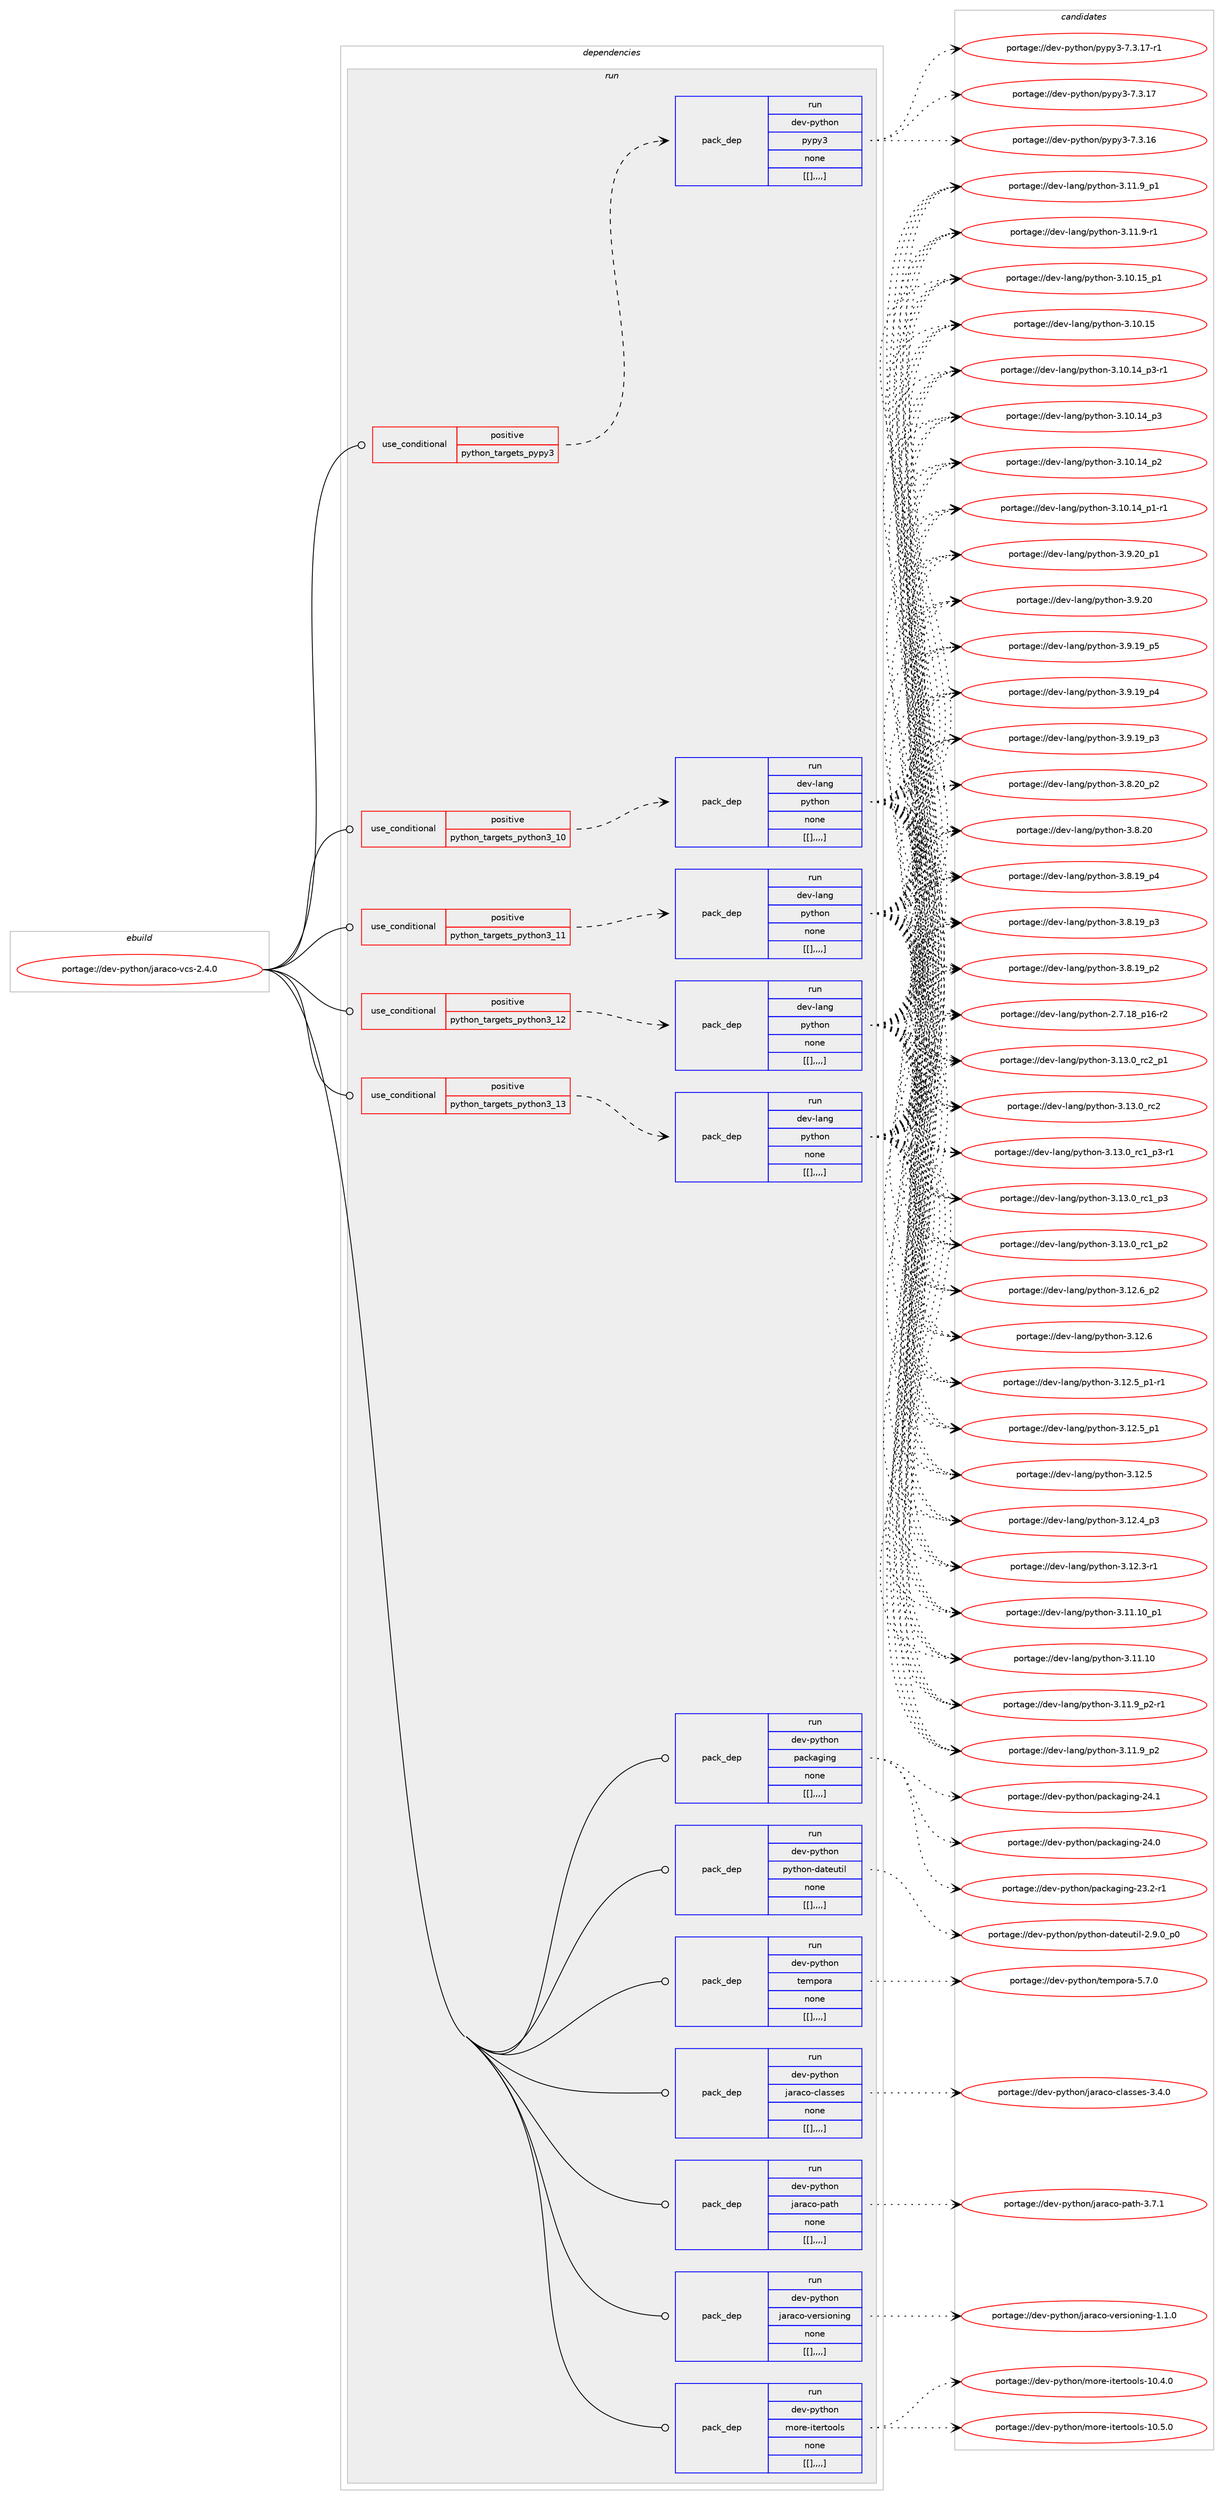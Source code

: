 digraph prolog {

# *************
# Graph options
# *************

newrank=true;
concentrate=true;
compound=true;
graph [rankdir=LR,fontname=Helvetica,fontsize=10,ranksep=1.5];#, ranksep=2.5, nodesep=0.2];
edge  [arrowhead=vee];
node  [fontname=Helvetica,fontsize=10];

# **********
# The ebuild
# **********

subgraph cluster_leftcol {
color=gray;
label=<<i>ebuild</i>>;
id [label="portage://dev-python/jaraco-vcs-2.4.0", color=red, width=4, href="../dev-python/jaraco-vcs-2.4.0.svg"];
}

# ****************
# The dependencies
# ****************

subgraph cluster_midcol {
color=gray;
label=<<i>dependencies</i>>;
subgraph cluster_compile {
fillcolor="#eeeeee";
style=filled;
label=<<i>compile</i>>;
}
subgraph cluster_compileandrun {
fillcolor="#eeeeee";
style=filled;
label=<<i>compile and run</i>>;
}
subgraph cluster_run {
fillcolor="#eeeeee";
style=filled;
label=<<i>run</i>>;
subgraph cond34989 {
dependency150644 [label=<<TABLE BORDER="0" CELLBORDER="1" CELLSPACING="0" CELLPADDING="4"><TR><TD ROWSPAN="3" CELLPADDING="10">use_conditional</TD></TR><TR><TD>positive</TD></TR><TR><TD>python_targets_pypy3</TD></TR></TABLE>>, shape=none, color=red];
subgraph pack114441 {
dependency150645 [label=<<TABLE BORDER="0" CELLBORDER="1" CELLSPACING="0" CELLPADDING="4" WIDTH="220"><TR><TD ROWSPAN="6" CELLPADDING="30">pack_dep</TD></TR><TR><TD WIDTH="110">run</TD></TR><TR><TD>dev-python</TD></TR><TR><TD>pypy3</TD></TR><TR><TD>none</TD></TR><TR><TD>[[],,,,]</TD></TR></TABLE>>, shape=none, color=blue];
}
dependency150644:e -> dependency150645:w [weight=20,style="dashed",arrowhead="vee"];
}
id:e -> dependency150644:w [weight=20,style="solid",arrowhead="odot"];
subgraph cond34990 {
dependency150646 [label=<<TABLE BORDER="0" CELLBORDER="1" CELLSPACING="0" CELLPADDING="4"><TR><TD ROWSPAN="3" CELLPADDING="10">use_conditional</TD></TR><TR><TD>positive</TD></TR><TR><TD>python_targets_python3_10</TD></TR></TABLE>>, shape=none, color=red];
subgraph pack114442 {
dependency150647 [label=<<TABLE BORDER="0" CELLBORDER="1" CELLSPACING="0" CELLPADDING="4" WIDTH="220"><TR><TD ROWSPAN="6" CELLPADDING="30">pack_dep</TD></TR><TR><TD WIDTH="110">run</TD></TR><TR><TD>dev-lang</TD></TR><TR><TD>python</TD></TR><TR><TD>none</TD></TR><TR><TD>[[],,,,]</TD></TR></TABLE>>, shape=none, color=blue];
}
dependency150646:e -> dependency150647:w [weight=20,style="dashed",arrowhead="vee"];
}
id:e -> dependency150646:w [weight=20,style="solid",arrowhead="odot"];
subgraph cond34991 {
dependency150648 [label=<<TABLE BORDER="0" CELLBORDER="1" CELLSPACING="0" CELLPADDING="4"><TR><TD ROWSPAN="3" CELLPADDING="10">use_conditional</TD></TR><TR><TD>positive</TD></TR><TR><TD>python_targets_python3_11</TD></TR></TABLE>>, shape=none, color=red];
subgraph pack114443 {
dependency150649 [label=<<TABLE BORDER="0" CELLBORDER="1" CELLSPACING="0" CELLPADDING="4" WIDTH="220"><TR><TD ROWSPAN="6" CELLPADDING="30">pack_dep</TD></TR><TR><TD WIDTH="110">run</TD></TR><TR><TD>dev-lang</TD></TR><TR><TD>python</TD></TR><TR><TD>none</TD></TR><TR><TD>[[],,,,]</TD></TR></TABLE>>, shape=none, color=blue];
}
dependency150648:e -> dependency150649:w [weight=20,style="dashed",arrowhead="vee"];
}
id:e -> dependency150648:w [weight=20,style="solid",arrowhead="odot"];
subgraph cond34992 {
dependency150650 [label=<<TABLE BORDER="0" CELLBORDER="1" CELLSPACING="0" CELLPADDING="4"><TR><TD ROWSPAN="3" CELLPADDING="10">use_conditional</TD></TR><TR><TD>positive</TD></TR><TR><TD>python_targets_python3_12</TD></TR></TABLE>>, shape=none, color=red];
subgraph pack114444 {
dependency150651 [label=<<TABLE BORDER="0" CELLBORDER="1" CELLSPACING="0" CELLPADDING="4" WIDTH="220"><TR><TD ROWSPAN="6" CELLPADDING="30">pack_dep</TD></TR><TR><TD WIDTH="110">run</TD></TR><TR><TD>dev-lang</TD></TR><TR><TD>python</TD></TR><TR><TD>none</TD></TR><TR><TD>[[],,,,]</TD></TR></TABLE>>, shape=none, color=blue];
}
dependency150650:e -> dependency150651:w [weight=20,style="dashed",arrowhead="vee"];
}
id:e -> dependency150650:w [weight=20,style="solid",arrowhead="odot"];
subgraph cond34993 {
dependency150652 [label=<<TABLE BORDER="0" CELLBORDER="1" CELLSPACING="0" CELLPADDING="4"><TR><TD ROWSPAN="3" CELLPADDING="10">use_conditional</TD></TR><TR><TD>positive</TD></TR><TR><TD>python_targets_python3_13</TD></TR></TABLE>>, shape=none, color=red];
subgraph pack114445 {
dependency150653 [label=<<TABLE BORDER="0" CELLBORDER="1" CELLSPACING="0" CELLPADDING="4" WIDTH="220"><TR><TD ROWSPAN="6" CELLPADDING="30">pack_dep</TD></TR><TR><TD WIDTH="110">run</TD></TR><TR><TD>dev-lang</TD></TR><TR><TD>python</TD></TR><TR><TD>none</TD></TR><TR><TD>[[],,,,]</TD></TR></TABLE>>, shape=none, color=blue];
}
dependency150652:e -> dependency150653:w [weight=20,style="dashed",arrowhead="vee"];
}
id:e -> dependency150652:w [weight=20,style="solid",arrowhead="odot"];
subgraph pack114446 {
dependency150654 [label=<<TABLE BORDER="0" CELLBORDER="1" CELLSPACING="0" CELLPADDING="4" WIDTH="220"><TR><TD ROWSPAN="6" CELLPADDING="30">pack_dep</TD></TR><TR><TD WIDTH="110">run</TD></TR><TR><TD>dev-python</TD></TR><TR><TD>jaraco-classes</TD></TR><TR><TD>none</TD></TR><TR><TD>[[],,,,]</TD></TR></TABLE>>, shape=none, color=blue];
}
id:e -> dependency150654:w [weight=20,style="solid",arrowhead="odot"];
subgraph pack114447 {
dependency150655 [label=<<TABLE BORDER="0" CELLBORDER="1" CELLSPACING="0" CELLPADDING="4" WIDTH="220"><TR><TD ROWSPAN="6" CELLPADDING="30">pack_dep</TD></TR><TR><TD WIDTH="110">run</TD></TR><TR><TD>dev-python</TD></TR><TR><TD>jaraco-path</TD></TR><TR><TD>none</TD></TR><TR><TD>[[],,,,]</TD></TR></TABLE>>, shape=none, color=blue];
}
id:e -> dependency150655:w [weight=20,style="solid",arrowhead="odot"];
subgraph pack114448 {
dependency150656 [label=<<TABLE BORDER="0" CELLBORDER="1" CELLSPACING="0" CELLPADDING="4" WIDTH="220"><TR><TD ROWSPAN="6" CELLPADDING="30">pack_dep</TD></TR><TR><TD WIDTH="110">run</TD></TR><TR><TD>dev-python</TD></TR><TR><TD>jaraco-versioning</TD></TR><TR><TD>none</TD></TR><TR><TD>[[],,,,]</TD></TR></TABLE>>, shape=none, color=blue];
}
id:e -> dependency150656:w [weight=20,style="solid",arrowhead="odot"];
subgraph pack114449 {
dependency150657 [label=<<TABLE BORDER="0" CELLBORDER="1" CELLSPACING="0" CELLPADDING="4" WIDTH="220"><TR><TD ROWSPAN="6" CELLPADDING="30">pack_dep</TD></TR><TR><TD WIDTH="110">run</TD></TR><TR><TD>dev-python</TD></TR><TR><TD>more-itertools</TD></TR><TR><TD>none</TD></TR><TR><TD>[[],,,,]</TD></TR></TABLE>>, shape=none, color=blue];
}
id:e -> dependency150657:w [weight=20,style="solid",arrowhead="odot"];
subgraph pack114450 {
dependency150658 [label=<<TABLE BORDER="0" CELLBORDER="1" CELLSPACING="0" CELLPADDING="4" WIDTH="220"><TR><TD ROWSPAN="6" CELLPADDING="30">pack_dep</TD></TR><TR><TD WIDTH="110">run</TD></TR><TR><TD>dev-python</TD></TR><TR><TD>packaging</TD></TR><TR><TD>none</TD></TR><TR><TD>[[],,,,]</TD></TR></TABLE>>, shape=none, color=blue];
}
id:e -> dependency150658:w [weight=20,style="solid",arrowhead="odot"];
subgraph pack114451 {
dependency150659 [label=<<TABLE BORDER="0" CELLBORDER="1" CELLSPACING="0" CELLPADDING="4" WIDTH="220"><TR><TD ROWSPAN="6" CELLPADDING="30">pack_dep</TD></TR><TR><TD WIDTH="110">run</TD></TR><TR><TD>dev-python</TD></TR><TR><TD>python-dateutil</TD></TR><TR><TD>none</TD></TR><TR><TD>[[],,,,]</TD></TR></TABLE>>, shape=none, color=blue];
}
id:e -> dependency150659:w [weight=20,style="solid",arrowhead="odot"];
subgraph pack114452 {
dependency150660 [label=<<TABLE BORDER="0" CELLBORDER="1" CELLSPACING="0" CELLPADDING="4" WIDTH="220"><TR><TD ROWSPAN="6" CELLPADDING="30">pack_dep</TD></TR><TR><TD WIDTH="110">run</TD></TR><TR><TD>dev-python</TD></TR><TR><TD>tempora</TD></TR><TR><TD>none</TD></TR><TR><TD>[[],,,,]</TD></TR></TABLE>>, shape=none, color=blue];
}
id:e -> dependency150660:w [weight=20,style="solid",arrowhead="odot"];
}
}

# **************
# The candidates
# **************

subgraph cluster_choices {
rank=same;
color=gray;
label=<<i>candidates</i>>;

subgraph choice114441 {
color=black;
nodesep=1;
choice100101118451121211161041111104711212111212151455546514649554511449 [label="portage://dev-python/pypy3-7.3.17-r1", color=red, width=4,href="../dev-python/pypy3-7.3.17-r1.svg"];
choice10010111845112121116104111110471121211121215145554651464955 [label="portage://dev-python/pypy3-7.3.17", color=red, width=4,href="../dev-python/pypy3-7.3.17.svg"];
choice10010111845112121116104111110471121211121215145554651464954 [label="portage://dev-python/pypy3-7.3.16", color=red, width=4,href="../dev-python/pypy3-7.3.16.svg"];
dependency150645:e -> choice100101118451121211161041111104711212111212151455546514649554511449:w [style=dotted,weight="100"];
dependency150645:e -> choice10010111845112121116104111110471121211121215145554651464955:w [style=dotted,weight="100"];
dependency150645:e -> choice10010111845112121116104111110471121211121215145554651464954:w [style=dotted,weight="100"];
}
subgraph choice114442 {
color=black;
nodesep=1;
choice100101118451089711010347112121116104111110455146495146489511499509511249 [label="portage://dev-lang/python-3.13.0_rc2_p1", color=red, width=4,href="../dev-lang/python-3.13.0_rc2_p1.svg"];
choice10010111845108971101034711212111610411111045514649514648951149950 [label="portage://dev-lang/python-3.13.0_rc2", color=red, width=4,href="../dev-lang/python-3.13.0_rc2.svg"];
choice1001011184510897110103471121211161041111104551464951464895114994995112514511449 [label="portage://dev-lang/python-3.13.0_rc1_p3-r1", color=red, width=4,href="../dev-lang/python-3.13.0_rc1_p3-r1.svg"];
choice100101118451089711010347112121116104111110455146495146489511499499511251 [label="portage://dev-lang/python-3.13.0_rc1_p3", color=red, width=4,href="../dev-lang/python-3.13.0_rc1_p3.svg"];
choice100101118451089711010347112121116104111110455146495146489511499499511250 [label="portage://dev-lang/python-3.13.0_rc1_p2", color=red, width=4,href="../dev-lang/python-3.13.0_rc1_p2.svg"];
choice100101118451089711010347112121116104111110455146495046549511250 [label="portage://dev-lang/python-3.12.6_p2", color=red, width=4,href="../dev-lang/python-3.12.6_p2.svg"];
choice10010111845108971101034711212111610411111045514649504654 [label="portage://dev-lang/python-3.12.6", color=red, width=4,href="../dev-lang/python-3.12.6.svg"];
choice1001011184510897110103471121211161041111104551464950465395112494511449 [label="portage://dev-lang/python-3.12.5_p1-r1", color=red, width=4,href="../dev-lang/python-3.12.5_p1-r1.svg"];
choice100101118451089711010347112121116104111110455146495046539511249 [label="portage://dev-lang/python-3.12.5_p1", color=red, width=4,href="../dev-lang/python-3.12.5_p1.svg"];
choice10010111845108971101034711212111610411111045514649504653 [label="portage://dev-lang/python-3.12.5", color=red, width=4,href="../dev-lang/python-3.12.5.svg"];
choice100101118451089711010347112121116104111110455146495046529511251 [label="portage://dev-lang/python-3.12.4_p3", color=red, width=4,href="../dev-lang/python-3.12.4_p3.svg"];
choice100101118451089711010347112121116104111110455146495046514511449 [label="portage://dev-lang/python-3.12.3-r1", color=red, width=4,href="../dev-lang/python-3.12.3-r1.svg"];
choice10010111845108971101034711212111610411111045514649494649489511249 [label="portage://dev-lang/python-3.11.10_p1", color=red, width=4,href="../dev-lang/python-3.11.10_p1.svg"];
choice1001011184510897110103471121211161041111104551464949464948 [label="portage://dev-lang/python-3.11.10", color=red, width=4,href="../dev-lang/python-3.11.10.svg"];
choice1001011184510897110103471121211161041111104551464949465795112504511449 [label="portage://dev-lang/python-3.11.9_p2-r1", color=red, width=4,href="../dev-lang/python-3.11.9_p2-r1.svg"];
choice100101118451089711010347112121116104111110455146494946579511250 [label="portage://dev-lang/python-3.11.9_p2", color=red, width=4,href="../dev-lang/python-3.11.9_p2.svg"];
choice100101118451089711010347112121116104111110455146494946579511249 [label="portage://dev-lang/python-3.11.9_p1", color=red, width=4,href="../dev-lang/python-3.11.9_p1.svg"];
choice100101118451089711010347112121116104111110455146494946574511449 [label="portage://dev-lang/python-3.11.9-r1", color=red, width=4,href="../dev-lang/python-3.11.9-r1.svg"];
choice10010111845108971101034711212111610411111045514649484649539511249 [label="portage://dev-lang/python-3.10.15_p1", color=red, width=4,href="../dev-lang/python-3.10.15_p1.svg"];
choice1001011184510897110103471121211161041111104551464948464953 [label="portage://dev-lang/python-3.10.15", color=red, width=4,href="../dev-lang/python-3.10.15.svg"];
choice100101118451089711010347112121116104111110455146494846495295112514511449 [label="portage://dev-lang/python-3.10.14_p3-r1", color=red, width=4,href="../dev-lang/python-3.10.14_p3-r1.svg"];
choice10010111845108971101034711212111610411111045514649484649529511251 [label="portage://dev-lang/python-3.10.14_p3", color=red, width=4,href="../dev-lang/python-3.10.14_p3.svg"];
choice10010111845108971101034711212111610411111045514649484649529511250 [label="portage://dev-lang/python-3.10.14_p2", color=red, width=4,href="../dev-lang/python-3.10.14_p2.svg"];
choice100101118451089711010347112121116104111110455146494846495295112494511449 [label="portage://dev-lang/python-3.10.14_p1-r1", color=red, width=4,href="../dev-lang/python-3.10.14_p1-r1.svg"];
choice100101118451089711010347112121116104111110455146574650489511249 [label="portage://dev-lang/python-3.9.20_p1", color=red, width=4,href="../dev-lang/python-3.9.20_p1.svg"];
choice10010111845108971101034711212111610411111045514657465048 [label="portage://dev-lang/python-3.9.20", color=red, width=4,href="../dev-lang/python-3.9.20.svg"];
choice100101118451089711010347112121116104111110455146574649579511253 [label="portage://dev-lang/python-3.9.19_p5", color=red, width=4,href="../dev-lang/python-3.9.19_p5.svg"];
choice100101118451089711010347112121116104111110455146574649579511252 [label="portage://dev-lang/python-3.9.19_p4", color=red, width=4,href="../dev-lang/python-3.9.19_p4.svg"];
choice100101118451089711010347112121116104111110455146574649579511251 [label="portage://dev-lang/python-3.9.19_p3", color=red, width=4,href="../dev-lang/python-3.9.19_p3.svg"];
choice100101118451089711010347112121116104111110455146564650489511250 [label="portage://dev-lang/python-3.8.20_p2", color=red, width=4,href="../dev-lang/python-3.8.20_p2.svg"];
choice10010111845108971101034711212111610411111045514656465048 [label="portage://dev-lang/python-3.8.20", color=red, width=4,href="../dev-lang/python-3.8.20.svg"];
choice100101118451089711010347112121116104111110455146564649579511252 [label="portage://dev-lang/python-3.8.19_p4", color=red, width=4,href="../dev-lang/python-3.8.19_p4.svg"];
choice100101118451089711010347112121116104111110455146564649579511251 [label="portage://dev-lang/python-3.8.19_p3", color=red, width=4,href="../dev-lang/python-3.8.19_p3.svg"];
choice100101118451089711010347112121116104111110455146564649579511250 [label="portage://dev-lang/python-3.8.19_p2", color=red, width=4,href="../dev-lang/python-3.8.19_p2.svg"];
choice100101118451089711010347112121116104111110455046554649569511249544511450 [label="portage://dev-lang/python-2.7.18_p16-r2", color=red, width=4,href="../dev-lang/python-2.7.18_p16-r2.svg"];
dependency150647:e -> choice100101118451089711010347112121116104111110455146495146489511499509511249:w [style=dotted,weight="100"];
dependency150647:e -> choice10010111845108971101034711212111610411111045514649514648951149950:w [style=dotted,weight="100"];
dependency150647:e -> choice1001011184510897110103471121211161041111104551464951464895114994995112514511449:w [style=dotted,weight="100"];
dependency150647:e -> choice100101118451089711010347112121116104111110455146495146489511499499511251:w [style=dotted,weight="100"];
dependency150647:e -> choice100101118451089711010347112121116104111110455146495146489511499499511250:w [style=dotted,weight="100"];
dependency150647:e -> choice100101118451089711010347112121116104111110455146495046549511250:w [style=dotted,weight="100"];
dependency150647:e -> choice10010111845108971101034711212111610411111045514649504654:w [style=dotted,weight="100"];
dependency150647:e -> choice1001011184510897110103471121211161041111104551464950465395112494511449:w [style=dotted,weight="100"];
dependency150647:e -> choice100101118451089711010347112121116104111110455146495046539511249:w [style=dotted,weight="100"];
dependency150647:e -> choice10010111845108971101034711212111610411111045514649504653:w [style=dotted,weight="100"];
dependency150647:e -> choice100101118451089711010347112121116104111110455146495046529511251:w [style=dotted,weight="100"];
dependency150647:e -> choice100101118451089711010347112121116104111110455146495046514511449:w [style=dotted,weight="100"];
dependency150647:e -> choice10010111845108971101034711212111610411111045514649494649489511249:w [style=dotted,weight="100"];
dependency150647:e -> choice1001011184510897110103471121211161041111104551464949464948:w [style=dotted,weight="100"];
dependency150647:e -> choice1001011184510897110103471121211161041111104551464949465795112504511449:w [style=dotted,weight="100"];
dependency150647:e -> choice100101118451089711010347112121116104111110455146494946579511250:w [style=dotted,weight="100"];
dependency150647:e -> choice100101118451089711010347112121116104111110455146494946579511249:w [style=dotted,weight="100"];
dependency150647:e -> choice100101118451089711010347112121116104111110455146494946574511449:w [style=dotted,weight="100"];
dependency150647:e -> choice10010111845108971101034711212111610411111045514649484649539511249:w [style=dotted,weight="100"];
dependency150647:e -> choice1001011184510897110103471121211161041111104551464948464953:w [style=dotted,weight="100"];
dependency150647:e -> choice100101118451089711010347112121116104111110455146494846495295112514511449:w [style=dotted,weight="100"];
dependency150647:e -> choice10010111845108971101034711212111610411111045514649484649529511251:w [style=dotted,weight="100"];
dependency150647:e -> choice10010111845108971101034711212111610411111045514649484649529511250:w [style=dotted,weight="100"];
dependency150647:e -> choice100101118451089711010347112121116104111110455146494846495295112494511449:w [style=dotted,weight="100"];
dependency150647:e -> choice100101118451089711010347112121116104111110455146574650489511249:w [style=dotted,weight="100"];
dependency150647:e -> choice10010111845108971101034711212111610411111045514657465048:w [style=dotted,weight="100"];
dependency150647:e -> choice100101118451089711010347112121116104111110455146574649579511253:w [style=dotted,weight="100"];
dependency150647:e -> choice100101118451089711010347112121116104111110455146574649579511252:w [style=dotted,weight="100"];
dependency150647:e -> choice100101118451089711010347112121116104111110455146574649579511251:w [style=dotted,weight="100"];
dependency150647:e -> choice100101118451089711010347112121116104111110455146564650489511250:w [style=dotted,weight="100"];
dependency150647:e -> choice10010111845108971101034711212111610411111045514656465048:w [style=dotted,weight="100"];
dependency150647:e -> choice100101118451089711010347112121116104111110455146564649579511252:w [style=dotted,weight="100"];
dependency150647:e -> choice100101118451089711010347112121116104111110455146564649579511251:w [style=dotted,weight="100"];
dependency150647:e -> choice100101118451089711010347112121116104111110455146564649579511250:w [style=dotted,weight="100"];
dependency150647:e -> choice100101118451089711010347112121116104111110455046554649569511249544511450:w [style=dotted,weight="100"];
}
subgraph choice114443 {
color=black;
nodesep=1;
choice100101118451089711010347112121116104111110455146495146489511499509511249 [label="portage://dev-lang/python-3.13.0_rc2_p1", color=red, width=4,href="../dev-lang/python-3.13.0_rc2_p1.svg"];
choice10010111845108971101034711212111610411111045514649514648951149950 [label="portage://dev-lang/python-3.13.0_rc2", color=red, width=4,href="../dev-lang/python-3.13.0_rc2.svg"];
choice1001011184510897110103471121211161041111104551464951464895114994995112514511449 [label="portage://dev-lang/python-3.13.0_rc1_p3-r1", color=red, width=4,href="../dev-lang/python-3.13.0_rc1_p3-r1.svg"];
choice100101118451089711010347112121116104111110455146495146489511499499511251 [label="portage://dev-lang/python-3.13.0_rc1_p3", color=red, width=4,href="../dev-lang/python-3.13.0_rc1_p3.svg"];
choice100101118451089711010347112121116104111110455146495146489511499499511250 [label="portage://dev-lang/python-3.13.0_rc1_p2", color=red, width=4,href="../dev-lang/python-3.13.0_rc1_p2.svg"];
choice100101118451089711010347112121116104111110455146495046549511250 [label="portage://dev-lang/python-3.12.6_p2", color=red, width=4,href="../dev-lang/python-3.12.6_p2.svg"];
choice10010111845108971101034711212111610411111045514649504654 [label="portage://dev-lang/python-3.12.6", color=red, width=4,href="../dev-lang/python-3.12.6.svg"];
choice1001011184510897110103471121211161041111104551464950465395112494511449 [label="portage://dev-lang/python-3.12.5_p1-r1", color=red, width=4,href="../dev-lang/python-3.12.5_p1-r1.svg"];
choice100101118451089711010347112121116104111110455146495046539511249 [label="portage://dev-lang/python-3.12.5_p1", color=red, width=4,href="../dev-lang/python-3.12.5_p1.svg"];
choice10010111845108971101034711212111610411111045514649504653 [label="portage://dev-lang/python-3.12.5", color=red, width=4,href="../dev-lang/python-3.12.5.svg"];
choice100101118451089711010347112121116104111110455146495046529511251 [label="portage://dev-lang/python-3.12.4_p3", color=red, width=4,href="../dev-lang/python-3.12.4_p3.svg"];
choice100101118451089711010347112121116104111110455146495046514511449 [label="portage://dev-lang/python-3.12.3-r1", color=red, width=4,href="../dev-lang/python-3.12.3-r1.svg"];
choice10010111845108971101034711212111610411111045514649494649489511249 [label="portage://dev-lang/python-3.11.10_p1", color=red, width=4,href="../dev-lang/python-3.11.10_p1.svg"];
choice1001011184510897110103471121211161041111104551464949464948 [label="portage://dev-lang/python-3.11.10", color=red, width=4,href="../dev-lang/python-3.11.10.svg"];
choice1001011184510897110103471121211161041111104551464949465795112504511449 [label="portage://dev-lang/python-3.11.9_p2-r1", color=red, width=4,href="../dev-lang/python-3.11.9_p2-r1.svg"];
choice100101118451089711010347112121116104111110455146494946579511250 [label="portage://dev-lang/python-3.11.9_p2", color=red, width=4,href="../dev-lang/python-3.11.9_p2.svg"];
choice100101118451089711010347112121116104111110455146494946579511249 [label="portage://dev-lang/python-3.11.9_p1", color=red, width=4,href="../dev-lang/python-3.11.9_p1.svg"];
choice100101118451089711010347112121116104111110455146494946574511449 [label="portage://dev-lang/python-3.11.9-r1", color=red, width=4,href="../dev-lang/python-3.11.9-r1.svg"];
choice10010111845108971101034711212111610411111045514649484649539511249 [label="portage://dev-lang/python-3.10.15_p1", color=red, width=4,href="../dev-lang/python-3.10.15_p1.svg"];
choice1001011184510897110103471121211161041111104551464948464953 [label="portage://dev-lang/python-3.10.15", color=red, width=4,href="../dev-lang/python-3.10.15.svg"];
choice100101118451089711010347112121116104111110455146494846495295112514511449 [label="portage://dev-lang/python-3.10.14_p3-r1", color=red, width=4,href="../dev-lang/python-3.10.14_p3-r1.svg"];
choice10010111845108971101034711212111610411111045514649484649529511251 [label="portage://dev-lang/python-3.10.14_p3", color=red, width=4,href="../dev-lang/python-3.10.14_p3.svg"];
choice10010111845108971101034711212111610411111045514649484649529511250 [label="portage://dev-lang/python-3.10.14_p2", color=red, width=4,href="../dev-lang/python-3.10.14_p2.svg"];
choice100101118451089711010347112121116104111110455146494846495295112494511449 [label="portage://dev-lang/python-3.10.14_p1-r1", color=red, width=4,href="../dev-lang/python-3.10.14_p1-r1.svg"];
choice100101118451089711010347112121116104111110455146574650489511249 [label="portage://dev-lang/python-3.9.20_p1", color=red, width=4,href="../dev-lang/python-3.9.20_p1.svg"];
choice10010111845108971101034711212111610411111045514657465048 [label="portage://dev-lang/python-3.9.20", color=red, width=4,href="../dev-lang/python-3.9.20.svg"];
choice100101118451089711010347112121116104111110455146574649579511253 [label="portage://dev-lang/python-3.9.19_p5", color=red, width=4,href="../dev-lang/python-3.9.19_p5.svg"];
choice100101118451089711010347112121116104111110455146574649579511252 [label="portage://dev-lang/python-3.9.19_p4", color=red, width=4,href="../dev-lang/python-3.9.19_p4.svg"];
choice100101118451089711010347112121116104111110455146574649579511251 [label="portage://dev-lang/python-3.9.19_p3", color=red, width=4,href="../dev-lang/python-3.9.19_p3.svg"];
choice100101118451089711010347112121116104111110455146564650489511250 [label="portage://dev-lang/python-3.8.20_p2", color=red, width=4,href="../dev-lang/python-3.8.20_p2.svg"];
choice10010111845108971101034711212111610411111045514656465048 [label="portage://dev-lang/python-3.8.20", color=red, width=4,href="../dev-lang/python-3.8.20.svg"];
choice100101118451089711010347112121116104111110455146564649579511252 [label="portage://dev-lang/python-3.8.19_p4", color=red, width=4,href="../dev-lang/python-3.8.19_p4.svg"];
choice100101118451089711010347112121116104111110455146564649579511251 [label="portage://dev-lang/python-3.8.19_p3", color=red, width=4,href="../dev-lang/python-3.8.19_p3.svg"];
choice100101118451089711010347112121116104111110455146564649579511250 [label="portage://dev-lang/python-3.8.19_p2", color=red, width=4,href="../dev-lang/python-3.8.19_p2.svg"];
choice100101118451089711010347112121116104111110455046554649569511249544511450 [label="portage://dev-lang/python-2.7.18_p16-r2", color=red, width=4,href="../dev-lang/python-2.7.18_p16-r2.svg"];
dependency150649:e -> choice100101118451089711010347112121116104111110455146495146489511499509511249:w [style=dotted,weight="100"];
dependency150649:e -> choice10010111845108971101034711212111610411111045514649514648951149950:w [style=dotted,weight="100"];
dependency150649:e -> choice1001011184510897110103471121211161041111104551464951464895114994995112514511449:w [style=dotted,weight="100"];
dependency150649:e -> choice100101118451089711010347112121116104111110455146495146489511499499511251:w [style=dotted,weight="100"];
dependency150649:e -> choice100101118451089711010347112121116104111110455146495146489511499499511250:w [style=dotted,weight="100"];
dependency150649:e -> choice100101118451089711010347112121116104111110455146495046549511250:w [style=dotted,weight="100"];
dependency150649:e -> choice10010111845108971101034711212111610411111045514649504654:w [style=dotted,weight="100"];
dependency150649:e -> choice1001011184510897110103471121211161041111104551464950465395112494511449:w [style=dotted,weight="100"];
dependency150649:e -> choice100101118451089711010347112121116104111110455146495046539511249:w [style=dotted,weight="100"];
dependency150649:e -> choice10010111845108971101034711212111610411111045514649504653:w [style=dotted,weight="100"];
dependency150649:e -> choice100101118451089711010347112121116104111110455146495046529511251:w [style=dotted,weight="100"];
dependency150649:e -> choice100101118451089711010347112121116104111110455146495046514511449:w [style=dotted,weight="100"];
dependency150649:e -> choice10010111845108971101034711212111610411111045514649494649489511249:w [style=dotted,weight="100"];
dependency150649:e -> choice1001011184510897110103471121211161041111104551464949464948:w [style=dotted,weight="100"];
dependency150649:e -> choice1001011184510897110103471121211161041111104551464949465795112504511449:w [style=dotted,weight="100"];
dependency150649:e -> choice100101118451089711010347112121116104111110455146494946579511250:w [style=dotted,weight="100"];
dependency150649:e -> choice100101118451089711010347112121116104111110455146494946579511249:w [style=dotted,weight="100"];
dependency150649:e -> choice100101118451089711010347112121116104111110455146494946574511449:w [style=dotted,weight="100"];
dependency150649:e -> choice10010111845108971101034711212111610411111045514649484649539511249:w [style=dotted,weight="100"];
dependency150649:e -> choice1001011184510897110103471121211161041111104551464948464953:w [style=dotted,weight="100"];
dependency150649:e -> choice100101118451089711010347112121116104111110455146494846495295112514511449:w [style=dotted,weight="100"];
dependency150649:e -> choice10010111845108971101034711212111610411111045514649484649529511251:w [style=dotted,weight="100"];
dependency150649:e -> choice10010111845108971101034711212111610411111045514649484649529511250:w [style=dotted,weight="100"];
dependency150649:e -> choice100101118451089711010347112121116104111110455146494846495295112494511449:w [style=dotted,weight="100"];
dependency150649:e -> choice100101118451089711010347112121116104111110455146574650489511249:w [style=dotted,weight="100"];
dependency150649:e -> choice10010111845108971101034711212111610411111045514657465048:w [style=dotted,weight="100"];
dependency150649:e -> choice100101118451089711010347112121116104111110455146574649579511253:w [style=dotted,weight="100"];
dependency150649:e -> choice100101118451089711010347112121116104111110455146574649579511252:w [style=dotted,weight="100"];
dependency150649:e -> choice100101118451089711010347112121116104111110455146574649579511251:w [style=dotted,weight="100"];
dependency150649:e -> choice100101118451089711010347112121116104111110455146564650489511250:w [style=dotted,weight="100"];
dependency150649:e -> choice10010111845108971101034711212111610411111045514656465048:w [style=dotted,weight="100"];
dependency150649:e -> choice100101118451089711010347112121116104111110455146564649579511252:w [style=dotted,weight="100"];
dependency150649:e -> choice100101118451089711010347112121116104111110455146564649579511251:w [style=dotted,weight="100"];
dependency150649:e -> choice100101118451089711010347112121116104111110455146564649579511250:w [style=dotted,weight="100"];
dependency150649:e -> choice100101118451089711010347112121116104111110455046554649569511249544511450:w [style=dotted,weight="100"];
}
subgraph choice114444 {
color=black;
nodesep=1;
choice100101118451089711010347112121116104111110455146495146489511499509511249 [label="portage://dev-lang/python-3.13.0_rc2_p1", color=red, width=4,href="../dev-lang/python-3.13.0_rc2_p1.svg"];
choice10010111845108971101034711212111610411111045514649514648951149950 [label="portage://dev-lang/python-3.13.0_rc2", color=red, width=4,href="../dev-lang/python-3.13.0_rc2.svg"];
choice1001011184510897110103471121211161041111104551464951464895114994995112514511449 [label="portage://dev-lang/python-3.13.0_rc1_p3-r1", color=red, width=4,href="../dev-lang/python-3.13.0_rc1_p3-r1.svg"];
choice100101118451089711010347112121116104111110455146495146489511499499511251 [label="portage://dev-lang/python-3.13.0_rc1_p3", color=red, width=4,href="../dev-lang/python-3.13.0_rc1_p3.svg"];
choice100101118451089711010347112121116104111110455146495146489511499499511250 [label="portage://dev-lang/python-3.13.0_rc1_p2", color=red, width=4,href="../dev-lang/python-3.13.0_rc1_p2.svg"];
choice100101118451089711010347112121116104111110455146495046549511250 [label="portage://dev-lang/python-3.12.6_p2", color=red, width=4,href="../dev-lang/python-3.12.6_p2.svg"];
choice10010111845108971101034711212111610411111045514649504654 [label="portage://dev-lang/python-3.12.6", color=red, width=4,href="../dev-lang/python-3.12.6.svg"];
choice1001011184510897110103471121211161041111104551464950465395112494511449 [label="portage://dev-lang/python-3.12.5_p1-r1", color=red, width=4,href="../dev-lang/python-3.12.5_p1-r1.svg"];
choice100101118451089711010347112121116104111110455146495046539511249 [label="portage://dev-lang/python-3.12.5_p1", color=red, width=4,href="../dev-lang/python-3.12.5_p1.svg"];
choice10010111845108971101034711212111610411111045514649504653 [label="portage://dev-lang/python-3.12.5", color=red, width=4,href="../dev-lang/python-3.12.5.svg"];
choice100101118451089711010347112121116104111110455146495046529511251 [label="portage://dev-lang/python-3.12.4_p3", color=red, width=4,href="../dev-lang/python-3.12.4_p3.svg"];
choice100101118451089711010347112121116104111110455146495046514511449 [label="portage://dev-lang/python-3.12.3-r1", color=red, width=4,href="../dev-lang/python-3.12.3-r1.svg"];
choice10010111845108971101034711212111610411111045514649494649489511249 [label="portage://dev-lang/python-3.11.10_p1", color=red, width=4,href="../dev-lang/python-3.11.10_p1.svg"];
choice1001011184510897110103471121211161041111104551464949464948 [label="portage://dev-lang/python-3.11.10", color=red, width=4,href="../dev-lang/python-3.11.10.svg"];
choice1001011184510897110103471121211161041111104551464949465795112504511449 [label="portage://dev-lang/python-3.11.9_p2-r1", color=red, width=4,href="../dev-lang/python-3.11.9_p2-r1.svg"];
choice100101118451089711010347112121116104111110455146494946579511250 [label="portage://dev-lang/python-3.11.9_p2", color=red, width=4,href="../dev-lang/python-3.11.9_p2.svg"];
choice100101118451089711010347112121116104111110455146494946579511249 [label="portage://dev-lang/python-3.11.9_p1", color=red, width=4,href="../dev-lang/python-3.11.9_p1.svg"];
choice100101118451089711010347112121116104111110455146494946574511449 [label="portage://dev-lang/python-3.11.9-r1", color=red, width=4,href="../dev-lang/python-3.11.9-r1.svg"];
choice10010111845108971101034711212111610411111045514649484649539511249 [label="portage://dev-lang/python-3.10.15_p1", color=red, width=4,href="../dev-lang/python-3.10.15_p1.svg"];
choice1001011184510897110103471121211161041111104551464948464953 [label="portage://dev-lang/python-3.10.15", color=red, width=4,href="../dev-lang/python-3.10.15.svg"];
choice100101118451089711010347112121116104111110455146494846495295112514511449 [label="portage://dev-lang/python-3.10.14_p3-r1", color=red, width=4,href="../dev-lang/python-3.10.14_p3-r1.svg"];
choice10010111845108971101034711212111610411111045514649484649529511251 [label="portage://dev-lang/python-3.10.14_p3", color=red, width=4,href="../dev-lang/python-3.10.14_p3.svg"];
choice10010111845108971101034711212111610411111045514649484649529511250 [label="portage://dev-lang/python-3.10.14_p2", color=red, width=4,href="../dev-lang/python-3.10.14_p2.svg"];
choice100101118451089711010347112121116104111110455146494846495295112494511449 [label="portage://dev-lang/python-3.10.14_p1-r1", color=red, width=4,href="../dev-lang/python-3.10.14_p1-r1.svg"];
choice100101118451089711010347112121116104111110455146574650489511249 [label="portage://dev-lang/python-3.9.20_p1", color=red, width=4,href="../dev-lang/python-3.9.20_p1.svg"];
choice10010111845108971101034711212111610411111045514657465048 [label="portage://dev-lang/python-3.9.20", color=red, width=4,href="../dev-lang/python-3.9.20.svg"];
choice100101118451089711010347112121116104111110455146574649579511253 [label="portage://dev-lang/python-3.9.19_p5", color=red, width=4,href="../dev-lang/python-3.9.19_p5.svg"];
choice100101118451089711010347112121116104111110455146574649579511252 [label="portage://dev-lang/python-3.9.19_p4", color=red, width=4,href="../dev-lang/python-3.9.19_p4.svg"];
choice100101118451089711010347112121116104111110455146574649579511251 [label="portage://dev-lang/python-3.9.19_p3", color=red, width=4,href="../dev-lang/python-3.9.19_p3.svg"];
choice100101118451089711010347112121116104111110455146564650489511250 [label="portage://dev-lang/python-3.8.20_p2", color=red, width=4,href="../dev-lang/python-3.8.20_p2.svg"];
choice10010111845108971101034711212111610411111045514656465048 [label="portage://dev-lang/python-3.8.20", color=red, width=4,href="../dev-lang/python-3.8.20.svg"];
choice100101118451089711010347112121116104111110455146564649579511252 [label="portage://dev-lang/python-3.8.19_p4", color=red, width=4,href="../dev-lang/python-3.8.19_p4.svg"];
choice100101118451089711010347112121116104111110455146564649579511251 [label="portage://dev-lang/python-3.8.19_p3", color=red, width=4,href="../dev-lang/python-3.8.19_p3.svg"];
choice100101118451089711010347112121116104111110455146564649579511250 [label="portage://dev-lang/python-3.8.19_p2", color=red, width=4,href="../dev-lang/python-3.8.19_p2.svg"];
choice100101118451089711010347112121116104111110455046554649569511249544511450 [label="portage://dev-lang/python-2.7.18_p16-r2", color=red, width=4,href="../dev-lang/python-2.7.18_p16-r2.svg"];
dependency150651:e -> choice100101118451089711010347112121116104111110455146495146489511499509511249:w [style=dotted,weight="100"];
dependency150651:e -> choice10010111845108971101034711212111610411111045514649514648951149950:w [style=dotted,weight="100"];
dependency150651:e -> choice1001011184510897110103471121211161041111104551464951464895114994995112514511449:w [style=dotted,weight="100"];
dependency150651:e -> choice100101118451089711010347112121116104111110455146495146489511499499511251:w [style=dotted,weight="100"];
dependency150651:e -> choice100101118451089711010347112121116104111110455146495146489511499499511250:w [style=dotted,weight="100"];
dependency150651:e -> choice100101118451089711010347112121116104111110455146495046549511250:w [style=dotted,weight="100"];
dependency150651:e -> choice10010111845108971101034711212111610411111045514649504654:w [style=dotted,weight="100"];
dependency150651:e -> choice1001011184510897110103471121211161041111104551464950465395112494511449:w [style=dotted,weight="100"];
dependency150651:e -> choice100101118451089711010347112121116104111110455146495046539511249:w [style=dotted,weight="100"];
dependency150651:e -> choice10010111845108971101034711212111610411111045514649504653:w [style=dotted,weight="100"];
dependency150651:e -> choice100101118451089711010347112121116104111110455146495046529511251:w [style=dotted,weight="100"];
dependency150651:e -> choice100101118451089711010347112121116104111110455146495046514511449:w [style=dotted,weight="100"];
dependency150651:e -> choice10010111845108971101034711212111610411111045514649494649489511249:w [style=dotted,weight="100"];
dependency150651:e -> choice1001011184510897110103471121211161041111104551464949464948:w [style=dotted,weight="100"];
dependency150651:e -> choice1001011184510897110103471121211161041111104551464949465795112504511449:w [style=dotted,weight="100"];
dependency150651:e -> choice100101118451089711010347112121116104111110455146494946579511250:w [style=dotted,weight="100"];
dependency150651:e -> choice100101118451089711010347112121116104111110455146494946579511249:w [style=dotted,weight="100"];
dependency150651:e -> choice100101118451089711010347112121116104111110455146494946574511449:w [style=dotted,weight="100"];
dependency150651:e -> choice10010111845108971101034711212111610411111045514649484649539511249:w [style=dotted,weight="100"];
dependency150651:e -> choice1001011184510897110103471121211161041111104551464948464953:w [style=dotted,weight="100"];
dependency150651:e -> choice100101118451089711010347112121116104111110455146494846495295112514511449:w [style=dotted,weight="100"];
dependency150651:e -> choice10010111845108971101034711212111610411111045514649484649529511251:w [style=dotted,weight="100"];
dependency150651:e -> choice10010111845108971101034711212111610411111045514649484649529511250:w [style=dotted,weight="100"];
dependency150651:e -> choice100101118451089711010347112121116104111110455146494846495295112494511449:w [style=dotted,weight="100"];
dependency150651:e -> choice100101118451089711010347112121116104111110455146574650489511249:w [style=dotted,weight="100"];
dependency150651:e -> choice10010111845108971101034711212111610411111045514657465048:w [style=dotted,weight="100"];
dependency150651:e -> choice100101118451089711010347112121116104111110455146574649579511253:w [style=dotted,weight="100"];
dependency150651:e -> choice100101118451089711010347112121116104111110455146574649579511252:w [style=dotted,weight="100"];
dependency150651:e -> choice100101118451089711010347112121116104111110455146574649579511251:w [style=dotted,weight="100"];
dependency150651:e -> choice100101118451089711010347112121116104111110455146564650489511250:w [style=dotted,weight="100"];
dependency150651:e -> choice10010111845108971101034711212111610411111045514656465048:w [style=dotted,weight="100"];
dependency150651:e -> choice100101118451089711010347112121116104111110455146564649579511252:w [style=dotted,weight="100"];
dependency150651:e -> choice100101118451089711010347112121116104111110455146564649579511251:w [style=dotted,weight="100"];
dependency150651:e -> choice100101118451089711010347112121116104111110455146564649579511250:w [style=dotted,weight="100"];
dependency150651:e -> choice100101118451089711010347112121116104111110455046554649569511249544511450:w [style=dotted,weight="100"];
}
subgraph choice114445 {
color=black;
nodesep=1;
choice100101118451089711010347112121116104111110455146495146489511499509511249 [label="portage://dev-lang/python-3.13.0_rc2_p1", color=red, width=4,href="../dev-lang/python-3.13.0_rc2_p1.svg"];
choice10010111845108971101034711212111610411111045514649514648951149950 [label="portage://dev-lang/python-3.13.0_rc2", color=red, width=4,href="../dev-lang/python-3.13.0_rc2.svg"];
choice1001011184510897110103471121211161041111104551464951464895114994995112514511449 [label="portage://dev-lang/python-3.13.0_rc1_p3-r1", color=red, width=4,href="../dev-lang/python-3.13.0_rc1_p3-r1.svg"];
choice100101118451089711010347112121116104111110455146495146489511499499511251 [label="portage://dev-lang/python-3.13.0_rc1_p3", color=red, width=4,href="../dev-lang/python-3.13.0_rc1_p3.svg"];
choice100101118451089711010347112121116104111110455146495146489511499499511250 [label="portage://dev-lang/python-3.13.0_rc1_p2", color=red, width=4,href="../dev-lang/python-3.13.0_rc1_p2.svg"];
choice100101118451089711010347112121116104111110455146495046549511250 [label="portage://dev-lang/python-3.12.6_p2", color=red, width=4,href="../dev-lang/python-3.12.6_p2.svg"];
choice10010111845108971101034711212111610411111045514649504654 [label="portage://dev-lang/python-3.12.6", color=red, width=4,href="../dev-lang/python-3.12.6.svg"];
choice1001011184510897110103471121211161041111104551464950465395112494511449 [label="portage://dev-lang/python-3.12.5_p1-r1", color=red, width=4,href="../dev-lang/python-3.12.5_p1-r1.svg"];
choice100101118451089711010347112121116104111110455146495046539511249 [label="portage://dev-lang/python-3.12.5_p1", color=red, width=4,href="../dev-lang/python-3.12.5_p1.svg"];
choice10010111845108971101034711212111610411111045514649504653 [label="portage://dev-lang/python-3.12.5", color=red, width=4,href="../dev-lang/python-3.12.5.svg"];
choice100101118451089711010347112121116104111110455146495046529511251 [label="portage://dev-lang/python-3.12.4_p3", color=red, width=4,href="../dev-lang/python-3.12.4_p3.svg"];
choice100101118451089711010347112121116104111110455146495046514511449 [label="portage://dev-lang/python-3.12.3-r1", color=red, width=4,href="../dev-lang/python-3.12.3-r1.svg"];
choice10010111845108971101034711212111610411111045514649494649489511249 [label="portage://dev-lang/python-3.11.10_p1", color=red, width=4,href="../dev-lang/python-3.11.10_p1.svg"];
choice1001011184510897110103471121211161041111104551464949464948 [label="portage://dev-lang/python-3.11.10", color=red, width=4,href="../dev-lang/python-3.11.10.svg"];
choice1001011184510897110103471121211161041111104551464949465795112504511449 [label="portage://dev-lang/python-3.11.9_p2-r1", color=red, width=4,href="../dev-lang/python-3.11.9_p2-r1.svg"];
choice100101118451089711010347112121116104111110455146494946579511250 [label="portage://dev-lang/python-3.11.9_p2", color=red, width=4,href="../dev-lang/python-3.11.9_p2.svg"];
choice100101118451089711010347112121116104111110455146494946579511249 [label="portage://dev-lang/python-3.11.9_p1", color=red, width=4,href="../dev-lang/python-3.11.9_p1.svg"];
choice100101118451089711010347112121116104111110455146494946574511449 [label="portage://dev-lang/python-3.11.9-r1", color=red, width=4,href="../dev-lang/python-3.11.9-r1.svg"];
choice10010111845108971101034711212111610411111045514649484649539511249 [label="portage://dev-lang/python-3.10.15_p1", color=red, width=4,href="../dev-lang/python-3.10.15_p1.svg"];
choice1001011184510897110103471121211161041111104551464948464953 [label="portage://dev-lang/python-3.10.15", color=red, width=4,href="../dev-lang/python-3.10.15.svg"];
choice100101118451089711010347112121116104111110455146494846495295112514511449 [label="portage://dev-lang/python-3.10.14_p3-r1", color=red, width=4,href="../dev-lang/python-3.10.14_p3-r1.svg"];
choice10010111845108971101034711212111610411111045514649484649529511251 [label="portage://dev-lang/python-3.10.14_p3", color=red, width=4,href="../dev-lang/python-3.10.14_p3.svg"];
choice10010111845108971101034711212111610411111045514649484649529511250 [label="portage://dev-lang/python-3.10.14_p2", color=red, width=4,href="../dev-lang/python-3.10.14_p2.svg"];
choice100101118451089711010347112121116104111110455146494846495295112494511449 [label="portage://dev-lang/python-3.10.14_p1-r1", color=red, width=4,href="../dev-lang/python-3.10.14_p1-r1.svg"];
choice100101118451089711010347112121116104111110455146574650489511249 [label="portage://dev-lang/python-3.9.20_p1", color=red, width=4,href="../dev-lang/python-3.9.20_p1.svg"];
choice10010111845108971101034711212111610411111045514657465048 [label="portage://dev-lang/python-3.9.20", color=red, width=4,href="../dev-lang/python-3.9.20.svg"];
choice100101118451089711010347112121116104111110455146574649579511253 [label="portage://dev-lang/python-3.9.19_p5", color=red, width=4,href="../dev-lang/python-3.9.19_p5.svg"];
choice100101118451089711010347112121116104111110455146574649579511252 [label="portage://dev-lang/python-3.9.19_p4", color=red, width=4,href="../dev-lang/python-3.9.19_p4.svg"];
choice100101118451089711010347112121116104111110455146574649579511251 [label="portage://dev-lang/python-3.9.19_p3", color=red, width=4,href="../dev-lang/python-3.9.19_p3.svg"];
choice100101118451089711010347112121116104111110455146564650489511250 [label="portage://dev-lang/python-3.8.20_p2", color=red, width=4,href="../dev-lang/python-3.8.20_p2.svg"];
choice10010111845108971101034711212111610411111045514656465048 [label="portage://dev-lang/python-3.8.20", color=red, width=4,href="../dev-lang/python-3.8.20.svg"];
choice100101118451089711010347112121116104111110455146564649579511252 [label="portage://dev-lang/python-3.8.19_p4", color=red, width=4,href="../dev-lang/python-3.8.19_p4.svg"];
choice100101118451089711010347112121116104111110455146564649579511251 [label="portage://dev-lang/python-3.8.19_p3", color=red, width=4,href="../dev-lang/python-3.8.19_p3.svg"];
choice100101118451089711010347112121116104111110455146564649579511250 [label="portage://dev-lang/python-3.8.19_p2", color=red, width=4,href="../dev-lang/python-3.8.19_p2.svg"];
choice100101118451089711010347112121116104111110455046554649569511249544511450 [label="portage://dev-lang/python-2.7.18_p16-r2", color=red, width=4,href="../dev-lang/python-2.7.18_p16-r2.svg"];
dependency150653:e -> choice100101118451089711010347112121116104111110455146495146489511499509511249:w [style=dotted,weight="100"];
dependency150653:e -> choice10010111845108971101034711212111610411111045514649514648951149950:w [style=dotted,weight="100"];
dependency150653:e -> choice1001011184510897110103471121211161041111104551464951464895114994995112514511449:w [style=dotted,weight="100"];
dependency150653:e -> choice100101118451089711010347112121116104111110455146495146489511499499511251:w [style=dotted,weight="100"];
dependency150653:e -> choice100101118451089711010347112121116104111110455146495146489511499499511250:w [style=dotted,weight="100"];
dependency150653:e -> choice100101118451089711010347112121116104111110455146495046549511250:w [style=dotted,weight="100"];
dependency150653:e -> choice10010111845108971101034711212111610411111045514649504654:w [style=dotted,weight="100"];
dependency150653:e -> choice1001011184510897110103471121211161041111104551464950465395112494511449:w [style=dotted,weight="100"];
dependency150653:e -> choice100101118451089711010347112121116104111110455146495046539511249:w [style=dotted,weight="100"];
dependency150653:e -> choice10010111845108971101034711212111610411111045514649504653:w [style=dotted,weight="100"];
dependency150653:e -> choice100101118451089711010347112121116104111110455146495046529511251:w [style=dotted,weight="100"];
dependency150653:e -> choice100101118451089711010347112121116104111110455146495046514511449:w [style=dotted,weight="100"];
dependency150653:e -> choice10010111845108971101034711212111610411111045514649494649489511249:w [style=dotted,weight="100"];
dependency150653:e -> choice1001011184510897110103471121211161041111104551464949464948:w [style=dotted,weight="100"];
dependency150653:e -> choice1001011184510897110103471121211161041111104551464949465795112504511449:w [style=dotted,weight="100"];
dependency150653:e -> choice100101118451089711010347112121116104111110455146494946579511250:w [style=dotted,weight="100"];
dependency150653:e -> choice100101118451089711010347112121116104111110455146494946579511249:w [style=dotted,weight="100"];
dependency150653:e -> choice100101118451089711010347112121116104111110455146494946574511449:w [style=dotted,weight="100"];
dependency150653:e -> choice10010111845108971101034711212111610411111045514649484649539511249:w [style=dotted,weight="100"];
dependency150653:e -> choice1001011184510897110103471121211161041111104551464948464953:w [style=dotted,weight="100"];
dependency150653:e -> choice100101118451089711010347112121116104111110455146494846495295112514511449:w [style=dotted,weight="100"];
dependency150653:e -> choice10010111845108971101034711212111610411111045514649484649529511251:w [style=dotted,weight="100"];
dependency150653:e -> choice10010111845108971101034711212111610411111045514649484649529511250:w [style=dotted,weight="100"];
dependency150653:e -> choice100101118451089711010347112121116104111110455146494846495295112494511449:w [style=dotted,weight="100"];
dependency150653:e -> choice100101118451089711010347112121116104111110455146574650489511249:w [style=dotted,weight="100"];
dependency150653:e -> choice10010111845108971101034711212111610411111045514657465048:w [style=dotted,weight="100"];
dependency150653:e -> choice100101118451089711010347112121116104111110455146574649579511253:w [style=dotted,weight="100"];
dependency150653:e -> choice100101118451089711010347112121116104111110455146574649579511252:w [style=dotted,weight="100"];
dependency150653:e -> choice100101118451089711010347112121116104111110455146574649579511251:w [style=dotted,weight="100"];
dependency150653:e -> choice100101118451089711010347112121116104111110455146564650489511250:w [style=dotted,weight="100"];
dependency150653:e -> choice10010111845108971101034711212111610411111045514656465048:w [style=dotted,weight="100"];
dependency150653:e -> choice100101118451089711010347112121116104111110455146564649579511252:w [style=dotted,weight="100"];
dependency150653:e -> choice100101118451089711010347112121116104111110455146564649579511251:w [style=dotted,weight="100"];
dependency150653:e -> choice100101118451089711010347112121116104111110455146564649579511250:w [style=dotted,weight="100"];
dependency150653:e -> choice100101118451089711010347112121116104111110455046554649569511249544511450:w [style=dotted,weight="100"];
}
subgraph choice114446 {
color=black;
nodesep=1;
choice1001011184511212111610411111047106971149799111459910897115115101115455146524648 [label="portage://dev-python/jaraco-classes-3.4.0", color=red, width=4,href="../dev-python/jaraco-classes-3.4.0.svg"];
dependency150654:e -> choice1001011184511212111610411111047106971149799111459910897115115101115455146524648:w [style=dotted,weight="100"];
}
subgraph choice114447 {
color=black;
nodesep=1;
choice10010111845112121116104111110471069711497991114511297116104455146554649 [label="portage://dev-python/jaraco-path-3.7.1", color=red, width=4,href="../dev-python/jaraco-path-3.7.1.svg"];
dependency150655:e -> choice10010111845112121116104111110471069711497991114511297116104455146554649:w [style=dotted,weight="100"];
}
subgraph choice114448 {
color=black;
nodesep=1;
choice100101118451121211161041111104710697114979911145118101114115105111110105110103454946494648 [label="portage://dev-python/jaraco-versioning-1.1.0", color=red, width=4,href="../dev-python/jaraco-versioning-1.1.0.svg"];
dependency150656:e -> choice100101118451121211161041111104710697114979911145118101114115105111110105110103454946494648:w [style=dotted,weight="100"];
}
subgraph choice114449 {
color=black;
nodesep=1;
choice10010111845112121116104111110471091111141014510511610111411611111110811545494846534648 [label="portage://dev-python/more-itertools-10.5.0", color=red, width=4,href="../dev-python/more-itertools-10.5.0.svg"];
choice10010111845112121116104111110471091111141014510511610111411611111110811545494846524648 [label="portage://dev-python/more-itertools-10.4.0", color=red, width=4,href="../dev-python/more-itertools-10.4.0.svg"];
dependency150657:e -> choice10010111845112121116104111110471091111141014510511610111411611111110811545494846534648:w [style=dotted,weight="100"];
dependency150657:e -> choice10010111845112121116104111110471091111141014510511610111411611111110811545494846524648:w [style=dotted,weight="100"];
}
subgraph choice114450 {
color=black;
nodesep=1;
choice10010111845112121116104111110471129799107971031051101034550524649 [label="portage://dev-python/packaging-24.1", color=red, width=4,href="../dev-python/packaging-24.1.svg"];
choice10010111845112121116104111110471129799107971031051101034550524648 [label="portage://dev-python/packaging-24.0", color=red, width=4,href="../dev-python/packaging-24.0.svg"];
choice100101118451121211161041111104711297991079710310511010345505146504511449 [label="portage://dev-python/packaging-23.2-r1", color=red, width=4,href="../dev-python/packaging-23.2-r1.svg"];
dependency150658:e -> choice10010111845112121116104111110471129799107971031051101034550524649:w [style=dotted,weight="100"];
dependency150658:e -> choice10010111845112121116104111110471129799107971031051101034550524648:w [style=dotted,weight="100"];
dependency150658:e -> choice100101118451121211161041111104711297991079710310511010345505146504511449:w [style=dotted,weight="100"];
}
subgraph choice114451 {
color=black;
nodesep=1;
choice100101118451121211161041111104711212111610411111045100971161011171161051084550465746489511248 [label="portage://dev-python/python-dateutil-2.9.0_p0", color=red, width=4,href="../dev-python/python-dateutil-2.9.0_p0.svg"];
dependency150659:e -> choice100101118451121211161041111104711212111610411111045100971161011171161051084550465746489511248:w [style=dotted,weight="100"];
}
subgraph choice114452 {
color=black;
nodesep=1;
choice100101118451121211161041111104711610110911211111497455346554648 [label="portage://dev-python/tempora-5.7.0", color=red, width=4,href="../dev-python/tempora-5.7.0.svg"];
dependency150660:e -> choice100101118451121211161041111104711610110911211111497455346554648:w [style=dotted,weight="100"];
}
}

}
